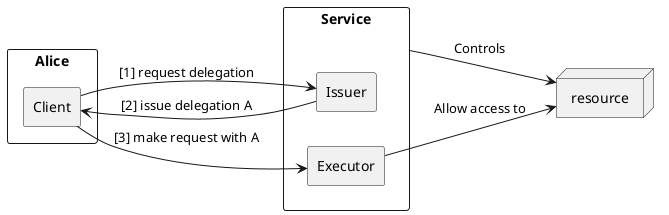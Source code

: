 @startuml
left to right direction

rectangle Service as owner {
    rectangle Issuer as issuer
    rectangle Executor as exec
}

node resource as res

owner --> res : Controls
exec --> res : Allow access to

rectangle "Alice" as alice {
    rectangle Client as aliceclient

}

aliceclient --> issuer : [1] request delegation
aliceclient <-- issuer : [2] issue delegation A

aliceclient --> exec : [3] make request with A
@enduml


@startuml
left to right direction

rectangle Service as owner {
    rectangle Issuer as issuer
    rectangle Executor as exec
}

node resource as res

owner --> res : Controls
exec --> res : Allow access to

rectangle "Alice" as alice {
    rectangle Client as aliceclient
    rectangle Issuer as aliceissuer
}

aliceclient --> issuer : [1] request delegation
aliceclient <-- issuer : [2] issue delegation A

aliceclient --> exec : [3] make request with A

rectangle "Bob" as bob {
    rectangle Client as bobclient
}

bobclient --> aliceissuer : [4] request delegation
bobclient <-- aliceissuer : [5] issue delegation B\nalso returns A

bobclient -down-> exec : [6] make request with A+B
@enduml